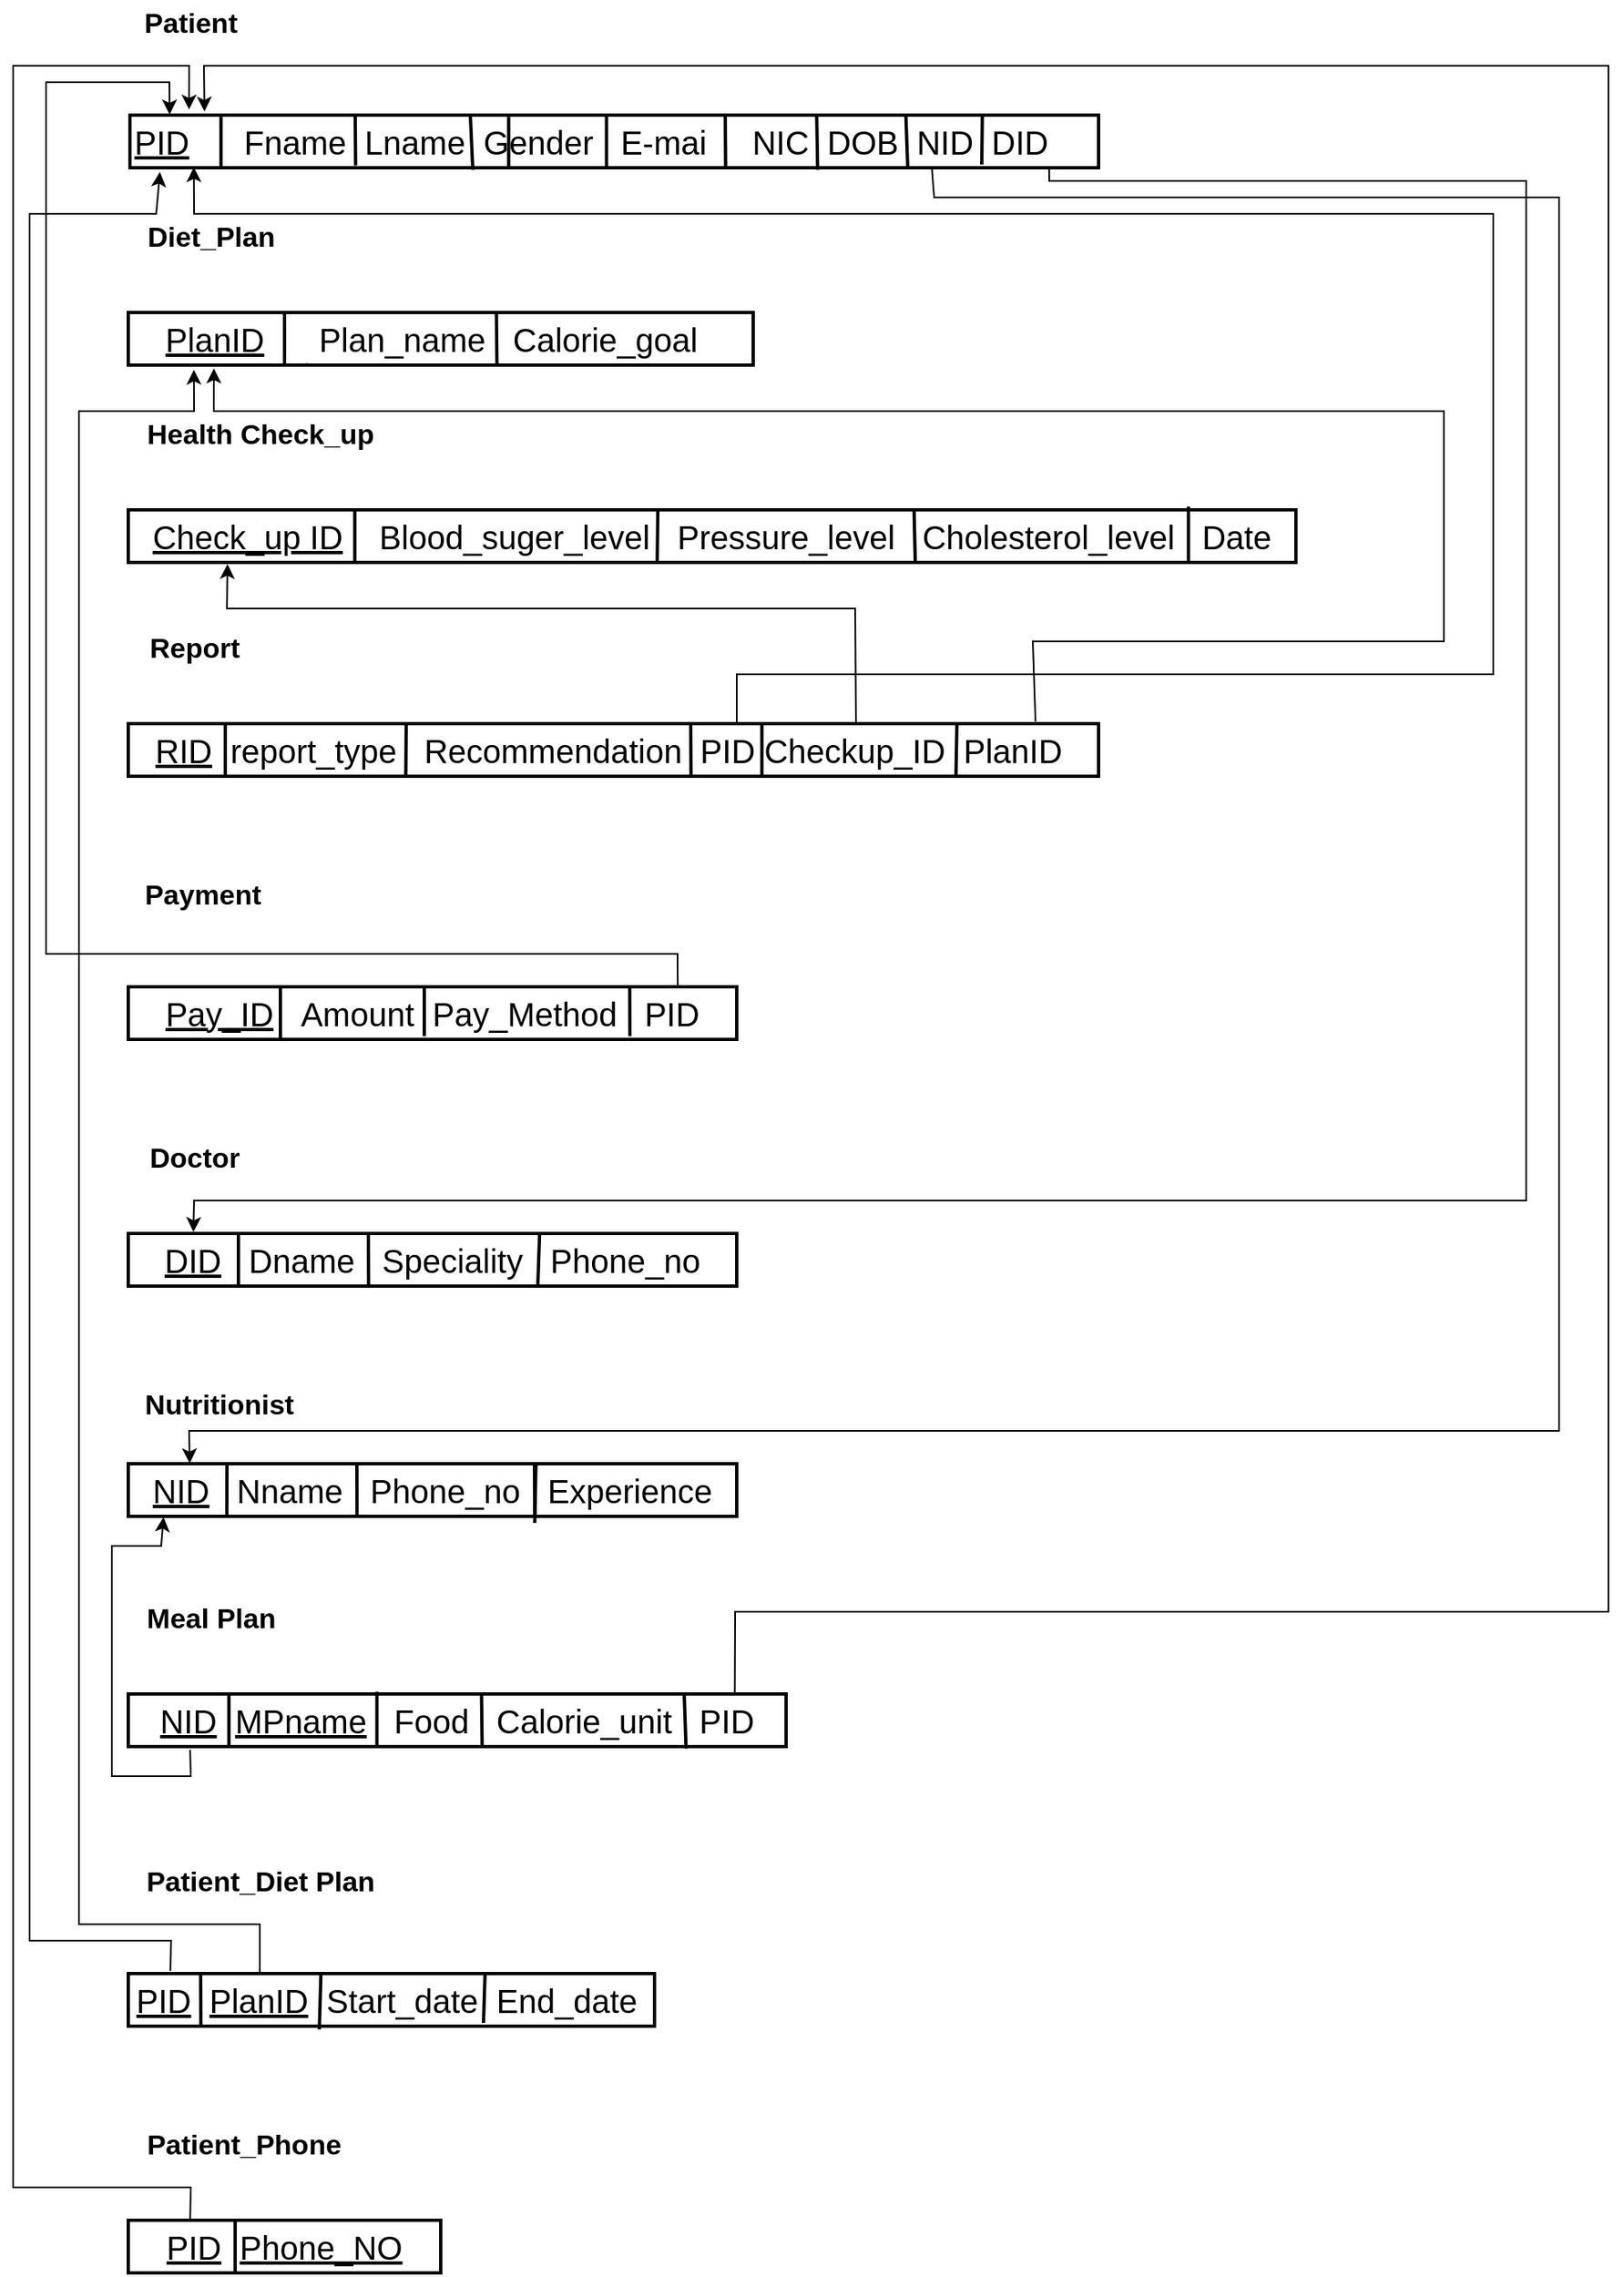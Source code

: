 <mxfile version="21.2.8" type="device">
  <diagram name="Page-1" id="kASAJU_0JczIn-Fkkjzf">
    <mxGraphModel dx="1920" dy="1236" grid="1" gridSize="10" guides="0" tooltips="1" connect="1" arrows="1" fold="1" page="1" pageScale="1" pageWidth="850" pageHeight="1100" math="0" shadow="0">
      <root>
        <mxCell id="0" />
        <mxCell id="1" parent="0" />
        <mxCell id="NwuVcY80nq5zYPx6CeKI-1" value="&lt;u&gt;PID&lt;/u&gt;&amp;nbsp; &amp;nbsp; &amp;nbsp; Fname&amp;nbsp; Lname&amp;nbsp; Gender&amp;nbsp; &amp;nbsp;E-mai&amp;nbsp; &amp;nbsp; &amp;nbsp;NIC&amp;nbsp; DOB&amp;nbsp; NID&amp;nbsp; DID&amp;nbsp; &amp;nbsp; &amp;nbsp;" style="rounded=0;whiteSpace=wrap;html=1;strokeWidth=2;fontFamily=Helvetica;fontSize=20;fontColor=default;fillColor=none;gradientColor=none;" parent="1" vertex="1">
          <mxGeometry x="121" y="140" width="589" height="32" as="geometry" />
        </mxCell>
        <mxCell id="NwuVcY80nq5zYPx6CeKI-9" style="rounded=0;orthogonalLoop=1;jettySize=auto;html=1;endArrow=none;endFill=0;strokeWidth=2;exitX=0.094;exitY=0.034;exitDx=0;exitDy=0;exitPerimeter=0;entryX=0.094;entryY=0.986;entryDx=0;entryDy=0;entryPerimeter=0;" parent="1" target="NwuVcY80nq5zYPx6CeKI-1" edge="1" source="NwuVcY80nq5zYPx6CeKI-1">
          <mxGeometry relative="1" as="geometry">
            <mxPoint x="182" y="140" as="sourcePoint" />
            <mxPoint x="174" y="170" as="targetPoint" />
          </mxGeometry>
        </mxCell>
        <mxCell id="NwuVcY80nq5zYPx6CeKI-12" style="rounded=0;orthogonalLoop=1;jettySize=auto;html=1;endArrow=none;endFill=0;strokeWidth=2;entryX=0.233;entryY=0.959;entryDx=0;entryDy=0;entryPerimeter=0;" parent="1" target="NwuVcY80nq5zYPx6CeKI-1" edge="1">
          <mxGeometry relative="1" as="geometry">
            <mxPoint x="258" y="140" as="sourcePoint" />
            <mxPoint x="257" y="170" as="targetPoint" />
          </mxGeometry>
        </mxCell>
        <mxCell id="NwuVcY80nq5zYPx6CeKI-13" style="rounded=0;orthogonalLoop=1;jettySize=auto;html=1;endArrow=none;endFill=0;strokeWidth=2;entryX=0.391;entryY=0.034;entryDx=0;entryDy=0;entryPerimeter=0;exitX=0.391;exitY=1;exitDx=0;exitDy=0;exitPerimeter=0;" parent="1" source="NwuVcY80nq5zYPx6CeKI-1" target="NwuVcY80nq5zYPx6CeKI-1" edge="1">
          <mxGeometry relative="1" as="geometry">
            <mxPoint x="340" y="170" as="sourcePoint" />
            <mxPoint x="340" y="140" as="targetPoint" />
          </mxGeometry>
        </mxCell>
        <mxCell id="NwuVcY80nq5zYPx6CeKI-14" style="rounded=0;orthogonalLoop=1;jettySize=auto;html=1;endArrow=none;endFill=0;strokeWidth=2;exitX=0.354;exitY=1.039;exitDx=0;exitDy=0;exitPerimeter=0;" parent="1" source="NwuVcY80nq5zYPx6CeKI-1" edge="1">
          <mxGeometry relative="1" as="geometry">
            <mxPoint x="328" y="170" as="sourcePoint" />
            <mxPoint x="328" y="140" as="targetPoint" />
            <Array as="points">
              <mxPoint x="328" y="140" />
            </Array>
          </mxGeometry>
        </mxCell>
        <mxCell id="NwuVcY80nq5zYPx6CeKI-15" style="rounded=0;orthogonalLoop=1;jettySize=auto;html=1;endArrow=none;endFill=0;strokeWidth=2;entryX=0.709;entryY=-0.009;entryDx=0;entryDy=0;entryPerimeter=0;exitX=0.71;exitY=1.039;exitDx=0;exitDy=0;exitPerimeter=0;" parent="1" source="NwuVcY80nq5zYPx6CeKI-1" target="NwuVcY80nq5zYPx6CeKI-1" edge="1">
          <mxGeometry relative="1" as="geometry">
            <mxPoint x="540" y="170" as="sourcePoint" />
            <mxPoint x="500" y="120" as="targetPoint" />
          </mxGeometry>
        </mxCell>
        <mxCell id="NwuVcY80nq5zYPx6CeKI-16" style="rounded=0;orthogonalLoop=1;jettySize=auto;html=1;endArrow=none;endFill=0;strokeWidth=2;entryX=0.801;entryY=-0.029;entryDx=0;entryDy=0;entryPerimeter=0;exitX=0.803;exitY=0.999;exitDx=0;exitDy=0;exitPerimeter=0;" parent="1" source="NwuVcY80nq5zYPx6CeKI-1" target="NwuVcY80nq5zYPx6CeKI-1" edge="1">
          <mxGeometry relative="1" as="geometry">
            <mxPoint x="600" y="170" as="sourcePoint" />
            <mxPoint x="600" y="140" as="targetPoint" />
            <Array as="points" />
          </mxGeometry>
        </mxCell>
        <mxCell id="NwuVcY80nq5zYPx6CeKI-27" value="&lt;u&gt;PlanID&lt;/u&gt;&amp;nbsp; &amp;nbsp; &amp;nbsp; Plan_name&amp;nbsp; &amp;nbsp;Calorie_goal&amp;nbsp;&amp;nbsp;" style="rounded=0;whiteSpace=wrap;html=1;strokeWidth=2;fontFamily=Helvetica;fontSize=20;fontColor=default;fillColor=none;gradientColor=none;" parent="1" vertex="1">
          <mxGeometry x="120" y="260" width="380" height="32" as="geometry" />
        </mxCell>
        <mxCell id="NwuVcY80nq5zYPx6CeKI-29" style="rounded=0;orthogonalLoop=1;jettySize=auto;html=1;endArrow=none;endFill=0;strokeWidth=2;entryX=0.287;entryY=0.993;entryDx=0;entryDy=0;entryPerimeter=0;" parent="1" source="NwuVcY80nq5zYPx6CeKI-27" target="NwuVcY80nq5zYPx6CeKI-27" edge="1">
          <mxGeometry relative="1" as="geometry">
            <mxPoint x="254" y="200.99" as="sourcePoint" />
            <mxPoint x="263" y="230.99" as="targetPoint" />
          </mxGeometry>
        </mxCell>
        <mxCell id="NwuVcY80nq5zYPx6CeKI-43" style="rounded=0;orthogonalLoop=1;jettySize=auto;html=1;endArrow=none;endFill=0;strokeWidth=2;entryX=0.25;entryY=0;entryDx=0;entryDy=0;exitX=0.25;exitY=1;exitDx=0;exitDy=0;" parent="1" source="NwuVcY80nq5zYPx6CeKI-27" target="NwuVcY80nq5zYPx6CeKI-27" edge="1">
          <mxGeometry relative="1" as="geometry">
            <mxPoint x="260" y="370" as="sourcePoint" />
            <mxPoint x="260" y="403" as="targetPoint" />
          </mxGeometry>
        </mxCell>
        <mxCell id="NwuVcY80nq5zYPx6CeKI-44" style="rounded=0;orthogonalLoop=1;jettySize=auto;html=1;endArrow=none;endFill=0;strokeWidth=2;exitX=0.589;exitY=0;exitDx=0;exitDy=0;exitPerimeter=0;entryX=0.59;entryY=0.983;entryDx=0;entryDy=0;entryPerimeter=0;" parent="1" source="NwuVcY80nq5zYPx6CeKI-27" target="NwuVcY80nq5zYPx6CeKI-27" edge="1">
          <mxGeometry relative="1" as="geometry">
            <mxPoint x="360" y="450" as="sourcePoint" />
            <mxPoint x="344" y="290" as="targetPoint" />
          </mxGeometry>
        </mxCell>
        <mxCell id="NwuVcY80nq5zYPx6CeKI-46" value="&lt;u&gt;Check_up ID&lt;/u&gt;&amp;nbsp; &amp;nbsp; Blood_suger_level&amp;nbsp; &amp;nbsp;Pressure_level&amp;nbsp; &amp;nbsp;Cholesterol_level&amp;nbsp; &amp;nbsp;Date" style="rounded=0;whiteSpace=wrap;html=1;strokeWidth=2;fontFamily=Helvetica;fontSize=20;fontColor=default;fillColor=none;gradientColor=none;" parent="1" vertex="1">
          <mxGeometry x="120" y="380" width="710" height="32" as="geometry" />
        </mxCell>
        <mxCell id="NwuVcY80nq5zYPx6CeKI-47" value="&lt;font style=&quot;font-size: 17px;&quot;&gt;&lt;b&gt;&lt;font style=&quot;font-size: 17px;&quot;&gt;Patient&lt;/font&gt;&lt;/b&gt;&amp;nbsp;&lt;/font&gt;" style="text;html=1;align=center;verticalAlign=middle;resizable=0;points=[];autosize=1;strokeColor=none;fillColor=none;" parent="1" vertex="1">
          <mxGeometry x="120" y="70" width="80" height="30" as="geometry" />
        </mxCell>
        <mxCell id="NwuVcY80nq5zYPx6CeKI-49" value="&lt;b&gt;&lt;font style=&quot;font-size: 17px;&quot;&gt;Diet_Plan&lt;/font&gt;&lt;/b&gt;" style="text;html=1;align=center;verticalAlign=middle;resizable=0;points=[];autosize=1;strokeColor=none;fillColor=none;" parent="1" vertex="1">
          <mxGeometry x="120" y="200" width="100" height="30" as="geometry" />
        </mxCell>
        <mxCell id="NwuVcY80nq5zYPx6CeKI-50" value="&lt;b&gt;&lt;font style=&quot;font-size: 17px;&quot;&gt;Health Check_up&lt;/font&gt;&lt;/b&gt;" style="text;html=1;align=center;verticalAlign=middle;resizable=0;points=[];autosize=1;strokeColor=none;fillColor=none;" parent="1" vertex="1">
          <mxGeometry x="120" y="320" width="160" height="30" as="geometry" />
        </mxCell>
        <mxCell id="NwuVcY80nq5zYPx6CeKI-51" style="rounded=0;orthogonalLoop=1;jettySize=auto;html=1;endArrow=none;endFill=0;strokeWidth=2;entryX=0.194;entryY=0.031;entryDx=0;entryDy=0;entryPerimeter=0;exitX=0.194;exitY=1;exitDx=0;exitDy=0;exitPerimeter=0;" parent="1" source="NwuVcY80nq5zYPx6CeKI-46" target="NwuVcY80nq5zYPx6CeKI-46" edge="1">
          <mxGeometry relative="1" as="geometry">
            <mxPoint x="230" y="460" as="sourcePoint" />
            <mxPoint x="231" y="493" as="targetPoint" />
          </mxGeometry>
        </mxCell>
        <mxCell id="NwuVcY80nq5zYPx6CeKI-52" style="rounded=0;orthogonalLoop=1;jettySize=auto;html=1;endArrow=none;endFill=0;strokeWidth=2;entryX=0.453;entryY=0.997;entryDx=0;entryDy=0;entryPerimeter=0;" parent="1" target="NwuVcY80nq5zYPx6CeKI-46" edge="1">
          <mxGeometry relative="1" as="geometry">
            <mxPoint x="442" y="380" as="sourcePoint" />
            <mxPoint x="442" y="410" as="targetPoint" />
          </mxGeometry>
        </mxCell>
        <mxCell id="NwuVcY80nq5zYPx6CeKI-53" style="rounded=0;orthogonalLoop=1;jettySize=auto;html=1;endArrow=none;endFill=0;strokeWidth=2;entryX=0.673;entryY=0.031;entryDx=0;entryDy=0;entryPerimeter=0;exitX=0.674;exitY=0.997;exitDx=0;exitDy=0;exitPerimeter=0;" parent="1" source="NwuVcY80nq5zYPx6CeKI-46" target="NwuVcY80nq5zYPx6CeKI-46" edge="1">
          <mxGeometry relative="1" as="geometry">
            <mxPoint x="598" y="410" as="sourcePoint" />
            <mxPoint x="511" y="463" as="targetPoint" />
          </mxGeometry>
        </mxCell>
        <mxCell id="NwuVcY80nq5zYPx6CeKI-54" style="rounded=0;orthogonalLoop=1;jettySize=auto;html=1;endArrow=none;endFill=0;strokeWidth=2;entryX=0.908;entryY=-0.062;entryDx=0;entryDy=0;entryPerimeter=0;exitX=0.908;exitY=0.969;exitDx=0;exitDy=0;exitPerimeter=0;" parent="1" source="NwuVcY80nq5zYPx6CeKI-46" target="NwuVcY80nq5zYPx6CeKI-46" edge="1">
          <mxGeometry relative="1" as="geometry">
            <mxPoint x="760" y="390" as="sourcePoint" />
            <mxPoint x="621" y="503" as="targetPoint" />
          </mxGeometry>
        </mxCell>
        <mxCell id="NwuVcY80nq5zYPx6CeKI-55" value="&lt;b&gt;&lt;font style=&quot;font-size: 17px;&quot;&gt;Report&lt;/font&gt;&lt;/b&gt;" style="text;html=1;align=center;verticalAlign=middle;resizable=0;points=[];autosize=1;strokeColor=none;fillColor=none;" parent="1" vertex="1">
          <mxGeometry x="120" y="450" width="80" height="30" as="geometry" />
        </mxCell>
        <mxCell id="aw9R8d-JMyGhQJO1moxB-1" value="&lt;u&gt;RID&lt;/u&gt;&amp;nbsp; report_type&amp;nbsp; &amp;nbsp;Recommendation&amp;nbsp; PID Checkup_ID&amp;nbsp; PlanID&amp;nbsp;" style="rounded=0;whiteSpace=wrap;html=1;strokeWidth=2;fontFamily=Helvetica;fontSize=20;fontColor=default;fillColor=none;gradientColor=none;" parent="1" vertex="1">
          <mxGeometry x="120" y="510" width="590" height="32" as="geometry" />
        </mxCell>
        <mxCell id="aw9R8d-JMyGhQJO1moxB-3" style="rounded=0;orthogonalLoop=1;jettySize=auto;html=1;endArrow=none;endFill=0;strokeWidth=2;entryX=0.1;entryY=0.031;entryDx=0;entryDy=0;entryPerimeter=0;exitX=0.1;exitY=1.003;exitDx=0;exitDy=0;exitPerimeter=0;" parent="1" source="aw9R8d-JMyGhQJO1moxB-1" target="aw9R8d-JMyGhQJO1moxB-1" edge="1">
          <mxGeometry relative="1" as="geometry">
            <mxPoint x="180" y="540" as="sourcePoint" />
            <mxPoint x="230" y="630" as="targetPoint" />
          </mxGeometry>
        </mxCell>
        <mxCell id="aw9R8d-JMyGhQJO1moxB-4" style="rounded=0;orthogonalLoop=1;jettySize=auto;html=1;endArrow=none;endFill=0;strokeWidth=2;entryX=0.286;entryY=1.031;entryDx=0;entryDy=0;entryPerimeter=0;" parent="1" target="aw9R8d-JMyGhQJO1moxB-1" edge="1">
          <mxGeometry relative="1" as="geometry">
            <mxPoint x="289" y="510" as="sourcePoint" />
            <mxPoint x="260" y="670" as="targetPoint" />
          </mxGeometry>
        </mxCell>
        <mxCell id="aw9R8d-JMyGhQJO1moxB-5" style="rounded=0;orthogonalLoop=1;jettySize=auto;html=1;endArrow=none;endFill=0;strokeWidth=2;entryX=0.58;entryY=1;entryDx=0;entryDy=0;entryPerimeter=0;" parent="1" target="aw9R8d-JMyGhQJO1moxB-1" edge="1">
          <mxGeometry relative="1" as="geometry">
            <mxPoint x="462" y="510" as="sourcePoint" />
            <mxPoint x="510" y="640" as="targetPoint" />
          </mxGeometry>
        </mxCell>
        <mxCell id="aw9R8d-JMyGhQJO1moxB-7" value="&lt;b&gt;&lt;font style=&quot;font-size: 17px;&quot;&gt;Payment&lt;/font&gt;&lt;/b&gt;" style="text;html=1;align=center;verticalAlign=middle;resizable=0;points=[];autosize=1;strokeColor=none;fillColor=none;" parent="1" vertex="1">
          <mxGeometry x="120" y="600" width="90" height="30" as="geometry" />
        </mxCell>
        <mxCell id="aw9R8d-JMyGhQJO1moxB-8" value="&lt;u&gt;Pay_ID&lt;/u&gt;&amp;nbsp; &amp;nbsp;Amount&amp;nbsp; Pay_Method&amp;nbsp; &amp;nbsp;PID" style="rounded=0;whiteSpace=wrap;html=1;strokeWidth=2;fontFamily=Helvetica;fontSize=20;fontColor=default;fillColor=none;gradientColor=none;" parent="1" vertex="1">
          <mxGeometry x="120" y="670" width="370" height="32" as="geometry" />
        </mxCell>
        <mxCell id="aw9R8d-JMyGhQJO1moxB-9" value="&lt;b&gt;&lt;font style=&quot;font-size: 17px;&quot;&gt;Doctor&lt;/font&gt;&lt;/b&gt;" style="text;html=1;align=center;verticalAlign=middle;resizable=0;points=[];autosize=1;strokeColor=none;fillColor=none;" parent="1" vertex="1">
          <mxGeometry x="120" y="760" width="80" height="30" as="geometry" />
        </mxCell>
        <mxCell id="aw9R8d-JMyGhQJO1moxB-10" value="&lt;u&gt;DID&lt;/u&gt;&amp;nbsp; &amp;nbsp;Dname&amp;nbsp; &amp;nbsp;Speciality&amp;nbsp; &amp;nbsp;Phone_no" style="rounded=0;whiteSpace=wrap;html=1;strokeWidth=2;fontFamily=Helvetica;fontSize=20;fontColor=default;fillColor=none;gradientColor=none;" parent="1" vertex="1">
          <mxGeometry x="120" y="820" width="370" height="32" as="geometry" />
        </mxCell>
        <mxCell id="aw9R8d-JMyGhQJO1moxB-11" value="&lt;b&gt;&lt;font style=&quot;font-size: 17px;&quot;&gt;Nutritionist&lt;/font&gt;&lt;/b&gt;" style="text;html=1;align=center;verticalAlign=middle;resizable=0;points=[];autosize=1;strokeColor=none;fillColor=none;" parent="1" vertex="1">
          <mxGeometry x="120" y="910" width="110" height="30" as="geometry" />
        </mxCell>
        <mxCell id="aw9R8d-JMyGhQJO1moxB-12" value="&lt;u&gt;NID&lt;/u&gt;&amp;nbsp; &amp;nbsp;Nname&amp;nbsp; &amp;nbsp;Phone_no&amp;nbsp; &amp;nbsp;Experience" style="rounded=0;whiteSpace=wrap;html=1;strokeWidth=2;fontFamily=Helvetica;fontSize=20;fontColor=default;fillColor=none;gradientColor=none;" parent="1" vertex="1">
          <mxGeometry x="120" y="960" width="370" height="32" as="geometry" />
        </mxCell>
        <mxCell id="aw9R8d-JMyGhQJO1moxB-13" value="&lt;b&gt;&lt;font style=&quot;font-size: 17px;&quot;&gt;Meal Plan&lt;/font&gt;&lt;/b&gt;" style="text;html=1;align=center;verticalAlign=middle;resizable=0;points=[];autosize=1;strokeColor=none;fillColor=none;" parent="1" vertex="1">
          <mxGeometry x="120" y="1040" width="100" height="30" as="geometry" />
        </mxCell>
        <mxCell id="aw9R8d-JMyGhQJO1moxB-14" value="&lt;u&gt;NID&lt;/u&gt;&amp;nbsp; &lt;u&gt;MPname&lt;/u&gt;&amp;nbsp; &amp;nbsp;Food&amp;nbsp; &amp;nbsp;Calorie_unit&amp;nbsp; &amp;nbsp;PID" style="rounded=0;whiteSpace=wrap;html=1;strokeWidth=2;fontFamily=Helvetica;fontSize=20;fontColor=default;fillColor=none;gradientColor=none;" parent="1" vertex="1">
          <mxGeometry x="120" y="1100" width="400" height="32" as="geometry" />
        </mxCell>
        <mxCell id="aw9R8d-JMyGhQJO1moxB-15" value="&lt;b&gt;&lt;font style=&quot;font-size: 17px;&quot;&gt;Patient_Diet Plan&lt;/font&gt;&lt;/b&gt;" style="text;html=1;align=center;verticalAlign=middle;resizable=0;points=[];autosize=1;strokeColor=none;fillColor=none;" parent="1" vertex="1">
          <mxGeometry x="120" y="1200" width="160" height="30" as="geometry" />
        </mxCell>
        <mxCell id="aw9R8d-JMyGhQJO1moxB-16" value="&lt;u&gt;PID&lt;/u&gt;&amp;nbsp; &lt;u&gt;PlanID&lt;/u&gt;&amp;nbsp; Start_date&amp;nbsp; End_date&amp;nbsp;" style="rounded=0;whiteSpace=wrap;html=1;strokeWidth=2;fontFamily=Helvetica;fontSize=20;fontColor=default;fillColor=none;gradientColor=none;" parent="1" vertex="1">
          <mxGeometry x="120" y="1270" width="320" height="32" as="geometry" />
        </mxCell>
        <mxCell id="aw9R8d-JMyGhQJO1moxB-17" value="&lt;b&gt;&lt;font style=&quot;font-size: 17px;&quot;&gt;Patient_Phone&lt;/font&gt;&lt;/b&gt;" style="text;html=1;align=center;verticalAlign=middle;resizable=0;points=[];autosize=1;strokeColor=none;fillColor=none;" parent="1" vertex="1">
          <mxGeometry x="120" y="1360" width="140" height="30" as="geometry" />
        </mxCell>
        <mxCell id="aw9R8d-JMyGhQJO1moxB-18" value="&lt;u&gt;PID&lt;/u&gt;&amp;nbsp; &lt;u&gt;Phone_NO&lt;/u&gt;" style="rounded=0;whiteSpace=wrap;html=1;strokeWidth=2;fontFamily=Helvetica;fontSize=20;fontColor=default;fillColor=none;gradientColor=none;" parent="1" vertex="1">
          <mxGeometry x="120" y="1420" width="190" height="32" as="geometry" />
        </mxCell>
        <mxCell id="aw9R8d-JMyGhQJO1moxB-19" style="rounded=0;orthogonalLoop=1;jettySize=auto;html=1;endArrow=none;endFill=0;strokeWidth=2;entryX=0.25;entryY=0;entryDx=0;entryDy=0;exitX=0.25;exitY=1;exitDx=0;exitDy=0;" parent="1" source="aw9R8d-JMyGhQJO1moxB-8" target="aw9R8d-JMyGhQJO1moxB-8" edge="1">
          <mxGeometry relative="1" as="geometry">
            <mxPoint x="270" y="640" as="sourcePoint" />
            <mxPoint x="270" y="672" as="targetPoint" />
          </mxGeometry>
        </mxCell>
        <mxCell id="aw9R8d-JMyGhQJO1moxB-20" style="rounded=0;orthogonalLoop=1;jettySize=auto;html=1;endArrow=none;endFill=0;strokeWidth=2;" parent="1" edge="1">
          <mxGeometry relative="1" as="geometry">
            <mxPoint x="300" y="670" as="sourcePoint" />
            <mxPoint x="300" y="700" as="targetPoint" />
          </mxGeometry>
        </mxCell>
        <mxCell id="aw9R8d-JMyGhQJO1moxB-21" style="rounded=0;orthogonalLoop=1;jettySize=auto;html=1;endArrow=none;endFill=0;strokeWidth=2;entryX=0.824;entryY=0;entryDx=0;entryDy=0;entryPerimeter=0;" parent="1" target="aw9R8d-JMyGhQJO1moxB-8" edge="1">
          <mxGeometry relative="1" as="geometry">
            <mxPoint x="425" y="700" as="sourcePoint" />
            <mxPoint x="350" y="802" as="targetPoint" />
            <Array as="points" />
          </mxGeometry>
        </mxCell>
        <mxCell id="aw9R8d-JMyGhQJO1moxB-22" style="rounded=0;orthogonalLoop=1;jettySize=auto;html=1;endArrow=none;endFill=0;strokeWidth=2;exitX=0.181;exitY=-0.031;exitDx=0;exitDy=0;exitPerimeter=0;entryX=0.181;entryY=1.031;entryDx=0;entryDy=0;entryPerimeter=0;" parent="1" source="aw9R8d-JMyGhQJO1moxB-10" target="aw9R8d-JMyGhQJO1moxB-10" edge="1">
          <mxGeometry relative="1" as="geometry">
            <mxPoint x="250" y="740" as="sourcePoint" />
            <mxPoint x="180" y="850" as="targetPoint" />
          </mxGeometry>
        </mxCell>
        <mxCell id="aw9R8d-JMyGhQJO1moxB-23" style="rounded=0;orthogonalLoop=1;jettySize=auto;html=1;endArrow=none;endFill=0;strokeWidth=2;entryX=0.395;entryY=1.031;entryDx=0;entryDy=0;entryPerimeter=0;" parent="1" target="aw9R8d-JMyGhQJO1moxB-10" edge="1">
          <mxGeometry relative="1" as="geometry">
            <mxPoint x="266" y="820" as="sourcePoint" />
            <mxPoint x="260" y="802" as="targetPoint" />
          </mxGeometry>
        </mxCell>
        <mxCell id="aw9R8d-JMyGhQJO1moxB-24" style="rounded=0;orthogonalLoop=1;jettySize=auto;html=1;endArrow=none;endFill=0;strokeWidth=2;entryX=0.673;entryY=1;entryDx=0;entryDy=0;entryPerimeter=0;exitX=0.676;exitY=0;exitDx=0;exitDy=0;exitPerimeter=0;" parent="1" source="aw9R8d-JMyGhQJO1moxB-10" target="aw9R8d-JMyGhQJO1moxB-10" edge="1">
          <mxGeometry relative="1" as="geometry">
            <mxPoint x="380" y="730" as="sourcePoint" />
            <mxPoint x="380" y="762" as="targetPoint" />
          </mxGeometry>
        </mxCell>
        <mxCell id="aw9R8d-JMyGhQJO1moxB-25" style="rounded=0;orthogonalLoop=1;jettySize=auto;html=1;endArrow=none;endFill=0;strokeWidth=2;exitX=0.162;exitY=1;exitDx=0;exitDy=0;exitPerimeter=0;" parent="1" source="aw9R8d-JMyGhQJO1moxB-12" edge="1">
          <mxGeometry relative="1" as="geometry">
            <mxPoint x="330" y="910" as="sourcePoint" />
            <mxPoint x="180" y="960" as="targetPoint" />
          </mxGeometry>
        </mxCell>
        <mxCell id="aw9R8d-JMyGhQJO1moxB-26" style="rounded=0;orthogonalLoop=1;jettySize=auto;html=1;endArrow=none;endFill=0;strokeWidth=2;entryX=0.376;entryY=1.031;entryDx=0;entryDy=0;entryPerimeter=0;" parent="1" target="aw9R8d-JMyGhQJO1moxB-12" edge="1">
          <mxGeometry relative="1" as="geometry">
            <mxPoint x="259" y="960" as="sourcePoint" />
            <mxPoint x="300" y="942" as="targetPoint" />
          </mxGeometry>
        </mxCell>
        <mxCell id="aw9R8d-JMyGhQJO1moxB-28" style="rounded=0;orthogonalLoop=1;jettySize=auto;html=1;endArrow=none;endFill=0;strokeWidth=2;exitX=0.153;exitY=0.028;exitDx=0;exitDy=0;exitPerimeter=0;entryX=0.153;entryY=1;entryDx=0;entryDy=0;entryPerimeter=0;" parent="1" edge="1" target="aw9R8d-JMyGhQJO1moxB-14" source="aw9R8d-JMyGhQJO1moxB-14">
          <mxGeometry relative="1" as="geometry">
            <mxPoint x="170" y="1100" as="sourcePoint" />
            <mxPoint x="170" y="1130" as="targetPoint" />
          </mxGeometry>
        </mxCell>
        <mxCell id="aw9R8d-JMyGhQJO1moxB-32" style="rounded=0;orthogonalLoop=1;jettySize=auto;html=1;endArrow=none;endFill=0;strokeWidth=2;entryX=0.538;entryY=1.019;entryDx=0;entryDy=0;entryPerimeter=0;exitX=0.537;exitY=0.011;exitDx=0;exitDy=0;exitPerimeter=0;" parent="1" source="aw9R8d-JMyGhQJO1moxB-14" target="aw9R8d-JMyGhQJO1moxB-14" edge="1">
          <mxGeometry relative="1" as="geometry">
            <mxPoint x="340" y="1050" as="sourcePoint" />
            <mxPoint x="340" y="1082" as="targetPoint" />
          </mxGeometry>
        </mxCell>
        <mxCell id="aw9R8d-JMyGhQJO1moxB-33" style="rounded=0;orthogonalLoop=1;jettySize=auto;html=1;endArrow=none;endFill=0;strokeWidth=2;entryX=0.675;entryY=0.938;entryDx=0;entryDy=0;entryPerimeter=0;exitX=0.678;exitY=-0.031;exitDx=0;exitDy=0;exitPerimeter=0;" parent="1" source="aw9R8d-JMyGhQJO1moxB-16" target="aw9R8d-JMyGhQJO1moxB-16" edge="1">
          <mxGeometry relative="1" as="geometry">
            <mxPoint x="342" y="1280" as="sourcePoint" />
            <mxPoint x="330" y="1272" as="targetPoint" />
          </mxGeometry>
        </mxCell>
        <mxCell id="aw9R8d-JMyGhQJO1moxB-34" style="rounded=0;orthogonalLoop=1;jettySize=auto;html=1;endArrow=none;endFill=0;strokeWidth=2;entryX=0.363;entryY=1.063;entryDx=0;entryDy=0;entryPerimeter=0;exitX=0.366;exitY=0.031;exitDx=0;exitDy=0;exitPerimeter=0;" parent="1" source="aw9R8d-JMyGhQJO1moxB-16" target="aw9R8d-JMyGhQJO1moxB-16" edge="1">
          <mxGeometry relative="1" as="geometry">
            <mxPoint x="220" y="1240" as="sourcePoint" />
            <mxPoint x="220" y="1272" as="targetPoint" />
          </mxGeometry>
        </mxCell>
        <mxCell id="aw9R8d-JMyGhQJO1moxB-35" style="rounded=0;orthogonalLoop=1;jettySize=auto;html=1;endArrow=none;endFill=0;strokeWidth=2;entryX=0.138;entryY=1;entryDx=0;entryDy=0;entryPerimeter=0;" parent="1" target="aw9R8d-JMyGhQJO1moxB-16" edge="1">
          <mxGeometry relative="1" as="geometry">
            <mxPoint x="164" y="1270" as="sourcePoint" />
            <mxPoint x="150" y="1282" as="targetPoint" />
          </mxGeometry>
        </mxCell>
        <mxCell id="aw9R8d-JMyGhQJO1moxB-36" style="rounded=0;orthogonalLoop=1;jettySize=auto;html=1;endArrow=none;endFill=0;strokeWidth=2;entryX=0.342;entryY=0;entryDx=0;entryDy=0;entryPerimeter=0;exitX=0.342;exitY=0.969;exitDx=0;exitDy=0;exitPerimeter=0;" parent="1" source="aw9R8d-JMyGhQJO1moxB-18" target="aw9R8d-JMyGhQJO1moxB-18" edge="1">
          <mxGeometry relative="1" as="geometry">
            <mxPoint x="300" y="1350" as="sourcePoint" />
            <mxPoint x="300" y="1382" as="targetPoint" />
          </mxGeometry>
        </mxCell>
        <mxCell id="aw9R8d-JMyGhQJO1moxB-37" style="rounded=0;orthogonalLoop=1;jettySize=auto;html=1;endArrow=none;endFill=0;strokeWidth=2;entryX=0.668;entryY=1.125;entryDx=0;entryDy=0;entryPerimeter=0;exitX=0.67;exitY=0;exitDx=0;exitDy=0;exitPerimeter=0;" parent="1" source="aw9R8d-JMyGhQJO1moxB-12" target="aw9R8d-JMyGhQJO1moxB-12" edge="1">
          <mxGeometry relative="1" as="geometry">
            <mxPoint x="350" y="910" as="sourcePoint" />
            <mxPoint x="350" y="942" as="targetPoint" />
          </mxGeometry>
        </mxCell>
        <mxCell id="aw9R8d-JMyGhQJO1moxB-38" style="rounded=0;orthogonalLoop=1;jettySize=auto;html=1;endArrow=none;endFill=0;strokeWidth=2;entryX=0.668;entryY=0.969;entryDx=0;entryDy=0;entryPerimeter=0;" parent="1" target="aw9R8d-JMyGhQJO1moxB-12" edge="1">
          <mxGeometry relative="1" as="geometry">
            <mxPoint x="367" y="960" as="sourcePoint" />
            <mxPoint x="320" y="922" as="targetPoint" />
          </mxGeometry>
        </mxCell>
        <mxCell id="aw9R8d-JMyGhQJO1moxB-40" style="rounded=0;orthogonalLoop=1;jettySize=auto;html=1;endArrow=none;endFill=0;strokeWidth=2;exitX=0.854;exitY=0;exitDx=0;exitDy=0;exitPerimeter=0;entryX=0.853;entryY=1.017;entryDx=0;entryDy=0;entryPerimeter=0;" parent="1" source="aw9R8d-JMyGhQJO1moxB-1" target="aw9R8d-JMyGhQJO1moxB-1" edge="1">
          <mxGeometry relative="1" as="geometry">
            <mxPoint x="610" y="480" as="sourcePoint" />
            <mxPoint x="624" y="540" as="targetPoint" />
          </mxGeometry>
        </mxCell>
        <mxCell id="aw9R8d-JMyGhQJO1moxB-42" value="" style="endArrow=classic;html=1;rounded=0;entryX=0.137;entryY=1.063;entryDx=0;entryDy=0;entryPerimeter=0;exitX=0.935;exitY=-0.04;exitDx=0;exitDy=0;exitPerimeter=0;" parent="1" source="aw9R8d-JMyGhQJO1moxB-1" target="NwuVcY80nq5zYPx6CeKI-27" edge="1">
          <mxGeometry width="50" height="50" relative="1" as="geometry">
            <mxPoint x="670" y="500" as="sourcePoint" />
            <mxPoint x="510" y="570" as="targetPoint" />
            <Array as="points">
              <mxPoint x="670" y="460" />
              <mxPoint x="920" y="460" />
              <mxPoint x="920" y="320" />
              <mxPoint x="172" y="320" />
            </Array>
          </mxGeometry>
        </mxCell>
        <mxCell id="aw9R8d-JMyGhQJO1moxB-43" style="rounded=0;orthogonalLoop=1;jettySize=auto;html=1;endArrow=none;endFill=0;strokeWidth=2;entryX=0.653;entryY=0.969;entryDx=0;entryDy=0;entryPerimeter=0;exitX=0.653;exitY=-0.014;exitDx=0;exitDy=0;exitPerimeter=0;" parent="1" source="aw9R8d-JMyGhQJO1moxB-1" target="aw9R8d-JMyGhQJO1moxB-1" edge="1">
          <mxGeometry relative="1" as="geometry">
            <mxPoint x="500" y="600" as="sourcePoint" />
            <mxPoint x="500" y="632" as="targetPoint" />
          </mxGeometry>
        </mxCell>
        <mxCell id="aw9R8d-JMyGhQJO1moxB-44" value="" style="endArrow=classic;html=1;rounded=0;entryX=0.066;entryY=0.99;entryDx=0;entryDy=0;entryPerimeter=0;" parent="1" target="NwuVcY80nq5zYPx6CeKI-1" edge="1">
          <mxGeometry width="50" height="50" relative="1" as="geometry">
            <mxPoint x="490" y="510" as="sourcePoint" />
            <mxPoint x="490" y="370" as="targetPoint" />
            <Array as="points">
              <mxPoint x="490" y="480" />
              <mxPoint x="950" y="480" />
              <mxPoint x="950" y="200" />
              <mxPoint x="160" y="200" />
            </Array>
          </mxGeometry>
        </mxCell>
        <mxCell id="aw9R8d-JMyGhQJO1moxB-45" value="" style="endArrow=classic;html=1;rounded=0;entryX=0.085;entryY=1.031;entryDx=0;entryDy=0;entryPerimeter=0;exitX=0.75;exitY=0;exitDx=0;exitDy=0;" parent="1" source="aw9R8d-JMyGhQJO1moxB-1" target="NwuVcY80nq5zYPx6CeKI-46" edge="1">
          <mxGeometry width="50" height="50" relative="1" as="geometry">
            <mxPoint x="440" y="420" as="sourcePoint" />
            <mxPoint x="490" y="370" as="targetPoint" />
            <Array as="points">
              <mxPoint x="562" y="440" />
              <mxPoint x="180" y="440" />
            </Array>
          </mxGeometry>
        </mxCell>
        <mxCell id="aw9R8d-JMyGhQJO1moxB-46" value="" style="endArrow=classic;html=1;rounded=0;exitX=0.903;exitY=-0.013;exitDx=0;exitDy=0;exitPerimeter=0;entryX=0.041;entryY=-0.012;entryDx=0;entryDy=0;entryPerimeter=0;" parent="1" source="aw9R8d-JMyGhQJO1moxB-8" target="NwuVcY80nq5zYPx6CeKI-1" edge="1">
          <mxGeometry width="50" height="50" relative="1" as="geometry">
            <mxPoint x="440" y="420" as="sourcePoint" />
            <mxPoint x="130" y="130" as="targetPoint" />
            <Array as="points">
              <mxPoint x="454" y="650" />
              <mxPoint x="70" y="650" />
              <mxPoint x="70" y="120" />
              <mxPoint x="145" y="120" />
            </Array>
          </mxGeometry>
        </mxCell>
        <mxCell id="aw9R8d-JMyGhQJO1moxB-47" value="" style="endArrow=classic;html=1;rounded=0;entryX=0.058;entryY=1.013;entryDx=0;entryDy=0;entryPerimeter=0;exitX=0.094;exitY=1.063;exitDx=0;exitDy=0;exitPerimeter=0;" parent="1" source="aw9R8d-JMyGhQJO1moxB-14" target="aw9R8d-JMyGhQJO1moxB-12" edge="1">
          <mxGeometry width="50" height="50" relative="1" as="geometry">
            <mxPoint x="440" y="990" as="sourcePoint" />
            <mxPoint x="490" y="940" as="targetPoint" />
            <Array as="points">
              <mxPoint x="158" y="1150" />
              <mxPoint x="110" y="1150" />
              <mxPoint x="110" y="1010" />
              <mxPoint x="140" y="1010" />
            </Array>
          </mxGeometry>
        </mxCell>
        <mxCell id="aw9R8d-JMyGhQJO1moxB-48" value="" style="endArrow=classic;html=1;rounded=0;exitX=0.08;exitY=-0.05;exitDx=0;exitDy=0;exitPerimeter=0;entryX=0.031;entryY=1.08;entryDx=0;entryDy=0;entryPerimeter=0;" parent="1" source="aw9R8d-JMyGhQJO1moxB-16" target="NwuVcY80nq5zYPx6CeKI-1" edge="1">
          <mxGeometry width="50" height="50" relative="1" as="geometry">
            <mxPoint x="440" y="990" as="sourcePoint" />
            <mxPoint x="80" y="760" as="targetPoint" />
            <Array as="points">
              <mxPoint x="146" y="1250" />
              <mxPoint x="60" y="1250" />
              <mxPoint x="60" y="200" />
              <mxPoint x="137" y="200" />
            </Array>
          </mxGeometry>
        </mxCell>
        <mxCell id="aw9R8d-JMyGhQJO1moxB-49" value="" style="endArrow=classic;html=1;rounded=0;exitX=0.25;exitY=0;exitDx=0;exitDy=0;entryX=0.105;entryY=1.088;entryDx=0;entryDy=0;entryPerimeter=0;" parent="1" source="aw9R8d-JMyGhQJO1moxB-16" target="NwuVcY80nq5zYPx6CeKI-27" edge="1">
          <mxGeometry width="50" height="50" relative="1" as="geometry">
            <mxPoint x="370" y="1240" as="sourcePoint" />
            <mxPoint x="80" y="700" as="targetPoint" />
            <Array as="points">
              <mxPoint x="200" y="1240" />
              <mxPoint x="90" y="1240" />
              <mxPoint x="90" y="650" />
              <mxPoint x="90" y="320" />
              <mxPoint x="160" y="320" />
            </Array>
          </mxGeometry>
        </mxCell>
        <mxCell id="aw9R8d-JMyGhQJO1moxB-50" value="" style="endArrow=classic;html=1;rounded=0;exitX=0.198;exitY=0.013;exitDx=0;exitDy=0;exitPerimeter=0;entryX=0.061;entryY=-0.107;entryDx=0;entryDy=0;entryPerimeter=0;" parent="1" source="aw9R8d-JMyGhQJO1moxB-18" target="NwuVcY80nq5zYPx6CeKI-1" edge="1">
          <mxGeometry width="50" height="50" relative="1" as="geometry">
            <mxPoint x="160" y="1410" as="sourcePoint" />
            <mxPoint x="70" y="358.4" as="targetPoint" />
            <Array as="points">
              <mxPoint x="158" y="1400" />
              <mxPoint x="50" y="1400" />
              <mxPoint x="50" y="110" />
              <mxPoint x="157" y="110" />
            </Array>
          </mxGeometry>
        </mxCell>
        <mxCell id="EjGCghVC3pDexLUO6-z3-2" style="rounded=0;orthogonalLoop=1;jettySize=auto;html=1;endArrow=none;endFill=0;strokeWidth=2;exitX=0.615;exitY=0.999;exitDx=0;exitDy=0;exitPerimeter=0;" edge="1" parent="1" source="NwuVcY80nq5zYPx6CeKI-1">
          <mxGeometry relative="1" as="geometry">
            <mxPoint x="540" y="90" as="sourcePoint" />
            <mxPoint x="483" y="140" as="targetPoint" />
          </mxGeometry>
        </mxCell>
        <mxCell id="EjGCghVC3pDexLUO6-z3-4" style="rounded=0;orthogonalLoop=1;jettySize=auto;html=1;endArrow=none;endFill=0;strokeWidth=2;exitX=0.378;exitY=-0.042;exitDx=0;exitDy=0;exitPerimeter=0;entryX=0.378;entryY=0.999;entryDx=0;entryDy=0;entryPerimeter=0;" edge="1" parent="1" source="aw9R8d-JMyGhQJO1moxB-14" target="aw9R8d-JMyGhQJO1moxB-14">
          <mxGeometry relative="1" as="geometry">
            <mxPoint x="310" y="1050" as="sourcePoint" />
            <mxPoint x="271" y="1130" as="targetPoint" />
          </mxGeometry>
        </mxCell>
        <mxCell id="EjGCghVC3pDexLUO6-z3-5" style="rounded=0;orthogonalLoop=1;jettySize=auto;html=1;endArrow=none;endFill=0;strokeWidth=2;entryX=0.848;entryY=1.039;entryDx=0;entryDy=0;entryPerimeter=0;exitX=0.845;exitY=-0.029;exitDx=0;exitDy=0;exitPerimeter=0;" edge="1" parent="1" source="aw9R8d-JMyGhQJO1moxB-14" target="aw9R8d-JMyGhQJO1moxB-14">
          <mxGeometry relative="1" as="geometry">
            <mxPoint x="460" y="1100" as="sourcePoint" />
            <mxPoint x="461" y="1130" as="targetPoint" />
            <Array as="points" />
          </mxGeometry>
        </mxCell>
        <mxCell id="EjGCghVC3pDexLUO6-z3-6" style="rounded=0;orthogonalLoop=1;jettySize=auto;html=1;endArrow=none;endFill=0;strokeWidth=2;exitX=0.492;exitY=0.979;exitDx=0;exitDy=0;exitPerimeter=0;entryX=0.492;entryY=-0.009;entryDx=0;entryDy=0;entryPerimeter=0;" edge="1" parent="1" source="NwuVcY80nq5zYPx6CeKI-1" target="NwuVcY80nq5zYPx6CeKI-1">
          <mxGeometry relative="1" as="geometry">
            <mxPoint x="410" y="110" as="sourcePoint" />
            <mxPoint x="411" y="78" as="targetPoint" />
          </mxGeometry>
        </mxCell>
        <mxCell id="EjGCghVC3pDexLUO6-z3-7" style="rounded=0;orthogonalLoop=1;jettySize=auto;html=1;endArrow=none;endFill=0;strokeWidth=2;entryX=0.88;entryY=0.011;entryDx=0;entryDy=0;entryPerimeter=0;" edge="1" parent="1" target="NwuVcY80nq5zYPx6CeKI-1">
          <mxGeometry relative="1" as="geometry">
            <mxPoint x="639" y="170" as="sourcePoint" />
            <mxPoint x="591" y="48" as="targetPoint" />
            <Array as="points">
              <mxPoint x="639" y="170" />
            </Array>
          </mxGeometry>
        </mxCell>
        <mxCell id="EjGCghVC3pDexLUO6-z3-8" value="" style="endArrow=classic;html=1;rounded=0;exitX=0.828;exitY=1.019;exitDx=0;exitDy=0;exitPerimeter=0;entryX=0.101;entryY=-0.009;entryDx=0;entryDy=0;entryPerimeter=0;" edge="1" parent="1" source="NwuVcY80nq5zYPx6CeKI-1" target="aw9R8d-JMyGhQJO1moxB-12">
          <mxGeometry width="50" height="50" relative="1" as="geometry">
            <mxPoint x="480" y="230" as="sourcePoint" />
            <mxPoint x="280" y="780" as="targetPoint" />
            <Array as="points">
              <mxPoint x="610" y="190" />
              <mxPoint x="990" y="190" />
              <mxPoint x="990" y="940" />
              <mxPoint x="157" y="940" />
            </Array>
          </mxGeometry>
        </mxCell>
        <mxCell id="EjGCghVC3pDexLUO6-z3-9" value="" style="endArrow=classic;html=1;rounded=0;exitX=0.949;exitY=1.019;exitDx=0;exitDy=0;exitPerimeter=0;entryX=0.107;entryY=-0.029;entryDx=0;entryDy=0;entryPerimeter=0;" edge="1" parent="1" source="NwuVcY80nq5zYPx6CeKI-1" target="aw9R8d-JMyGhQJO1moxB-10">
          <mxGeometry width="50" height="50" relative="1" as="geometry">
            <mxPoint x="480" y="230" as="sourcePoint" />
            <mxPoint x="330" y="890" as="targetPoint" />
            <Array as="points">
              <mxPoint x="680" y="180" />
              <mxPoint x="970" y="180" />
              <mxPoint x="970" y="800" />
              <mxPoint x="160" y="800" />
            </Array>
          </mxGeometry>
        </mxCell>
        <mxCell id="EjGCghVC3pDexLUO6-z3-12" value="" style="endArrow=classic;html=1;rounded=0;exitX=0.922;exitY=0.013;exitDx=0;exitDy=0;exitPerimeter=0;entryX=0.077;entryY=-0.07;entryDx=0;entryDy=0;entryPerimeter=0;" edge="1" parent="1" source="aw9R8d-JMyGhQJO1moxB-14" target="NwuVcY80nq5zYPx6CeKI-1">
          <mxGeometry width="50" height="50" relative="1" as="geometry">
            <mxPoint x="490" y="1090" as="sourcePoint" />
            <mxPoint x="230" y="110" as="targetPoint" />
            <Array as="points">
              <mxPoint x="489" y="1050" />
              <mxPoint x="1020" y="1050" />
              <mxPoint x="1020" y="110" />
              <mxPoint x="166" y="110" />
            </Array>
          </mxGeometry>
        </mxCell>
      </root>
    </mxGraphModel>
  </diagram>
</mxfile>
